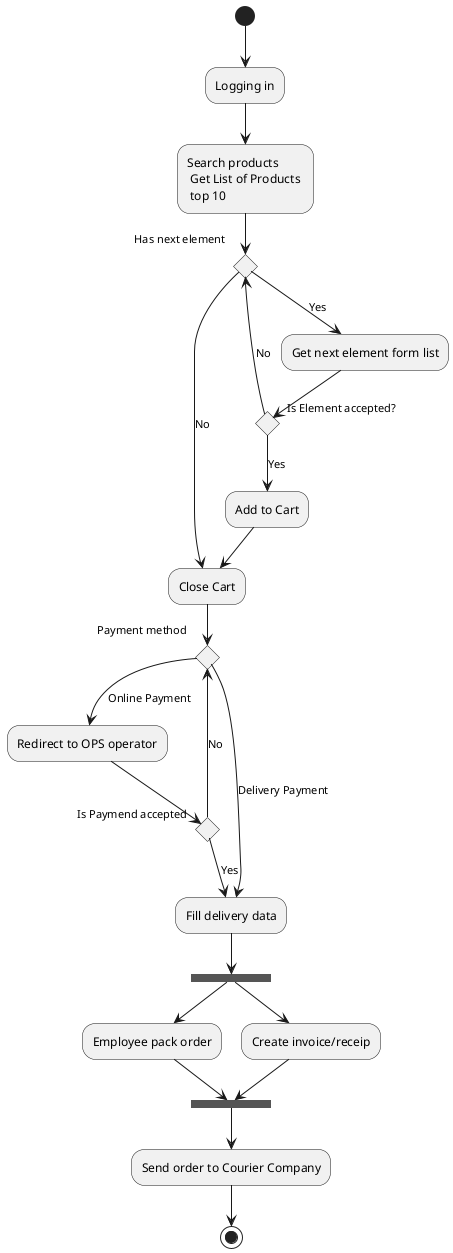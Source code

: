 @startuml

(*) --> "Logging in"
--> "Search products \n Get List of Products \n top 10"
if "Has next element" as if1 then 
    --> [No] "Close Cart"
    else 
    --> [Yes] "Get next element form list" as Next 
endif 
    Next --> if "Is Element accepted? " then
    --> [Yes] "Add to Cart" 
    --> "Close Cart"
    else 
    --> [No] if1
endif
"Close Cart" --> if "Payment method" as if2 then 
    --> [Online Payment] "Redirect to OPS operator" as OPS
    if "Is Paymend accepted" then 
        --> [Yes] "Fill delivery data"
        else
        --> [No] if2
    endif
    else
        --> [Delivery Payment] "Fill delivery data" 
    endif
"Fill delivery data" --> ====B1===
--> "Employee pack order" 
--> ===B2===
===B1=== --> "Create invoice/receip"
--> ===B2===
--> "Send order to Courier Company"
--> (*)

@enduml